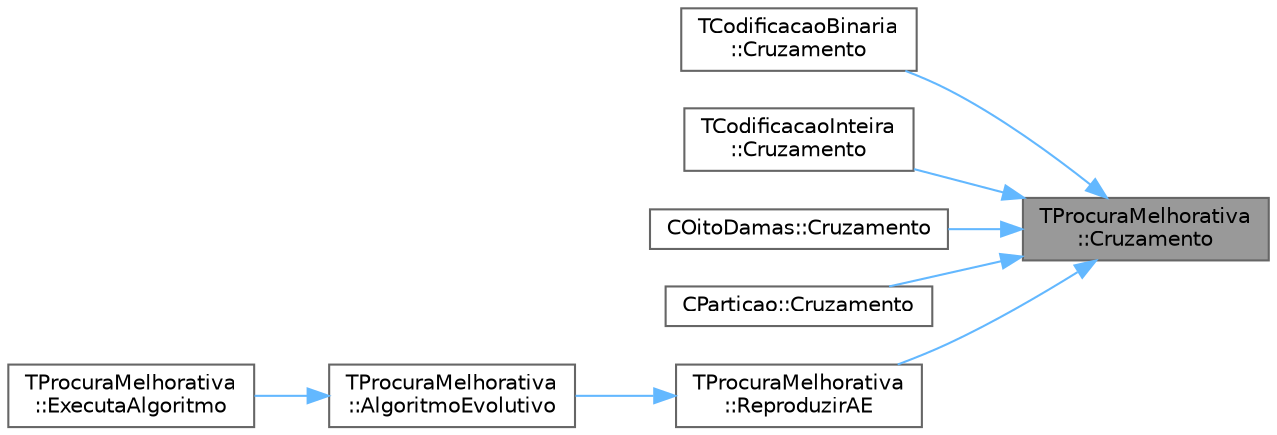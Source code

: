 digraph "TProcuraMelhorativa::Cruzamento"
{
 // LATEX_PDF_SIZE
  bgcolor="transparent";
  edge [fontname=Helvetica,fontsize=10,labelfontname=Helvetica,labelfontsize=10];
  node [fontname=Helvetica,fontsize=10,shape=box,height=0.2,width=0.4];
  rankdir="RL";
  Node1 [id="Node000001",label="TProcuraMelhorativa\l::Cruzamento",height=0.2,width=0.4,color="gray40", fillcolor="grey60", style="filled", fontcolor="black",tooltip=" "];
  Node1 -> Node2 [id="edge1_Node000001_Node000002",dir="back",color="steelblue1",style="solid",tooltip=" "];
  Node2 [id="Node000002",label="TCodificacaoBinaria\l::Cruzamento",height=0.2,width=0.4,color="grey40", fillcolor="white", style="filled",URL="$classTCodificacaoBinaria.html#ac8df002987d87aa7ecaa43e6d833bfdd",tooltip=" "];
  Node1 -> Node3 [id="edge2_Node000001_Node000003",dir="back",color="steelblue1",style="solid",tooltip=" "];
  Node3 [id="Node000003",label="TCodificacaoInteira\l::Cruzamento",height=0.2,width=0.4,color="grey40", fillcolor="white", style="filled",URL="$classTCodificacaoInteira.html#a2f8b171459b12aa418f6e4bed17af74e",tooltip=" "];
  Node1 -> Node4 [id="edge3_Node000001_Node000004",dir="back",color="steelblue1",style="solid",tooltip=" "];
  Node4 [id="Node000004",label="COitoDamas::Cruzamento",height=0.2,width=0.4,color="grey40", fillcolor="white", style="filled",URL="$classCOitoDamas.html#a1d576da54373b82c1eb9c3a34c056079",tooltip=" "];
  Node1 -> Node5 [id="edge4_Node000001_Node000005",dir="back",color="steelblue1",style="solid",tooltip=" "];
  Node5 [id="Node000005",label="CParticao::Cruzamento",height=0.2,width=0.4,color="grey40", fillcolor="white", style="filled",URL="$classCParticao.html#a66758c2a7806b6c11135296959a31ad4",tooltip=" "];
  Node1 -> Node6 [id="edge5_Node000001_Node000006",dir="back",color="steelblue1",style="solid",tooltip=" "];
  Node6 [id="Node000006",label="TProcuraMelhorativa\l::ReproduzirAE",height=0.2,width=0.4,color="grey40", fillcolor="white", style="filled",URL="$classTProcuraMelhorativa.html#a63e8ac07e1d712645b9038cd72aa133b",tooltip=" "];
  Node6 -> Node7 [id="edge6_Node000006_Node000007",dir="back",color="steelblue1",style="solid",tooltip=" "];
  Node7 [id="Node000007",label="TProcuraMelhorativa\l::AlgoritmoEvolutivo",height=0.2,width=0.4,color="grey40", fillcolor="white", style="filled",URL="$classTProcuraMelhorativa.html#a6e7a1d0f1281eae6bf3fbbc7fa5f4026",tooltip=" "];
  Node7 -> Node8 [id="edge7_Node000007_Node000008",dir="back",color="steelblue1",style="solid",tooltip=" "];
  Node8 [id="Node000008",label="TProcuraMelhorativa\l::ExecutaAlgoritmo",height=0.2,width=0.4,color="grey40", fillcolor="white", style="filled",URL="$classTProcuraMelhorativa.html#af101526489df420431d22477e317fb33",tooltip="Executa o algoritmo com os parametros atuais."];
}
